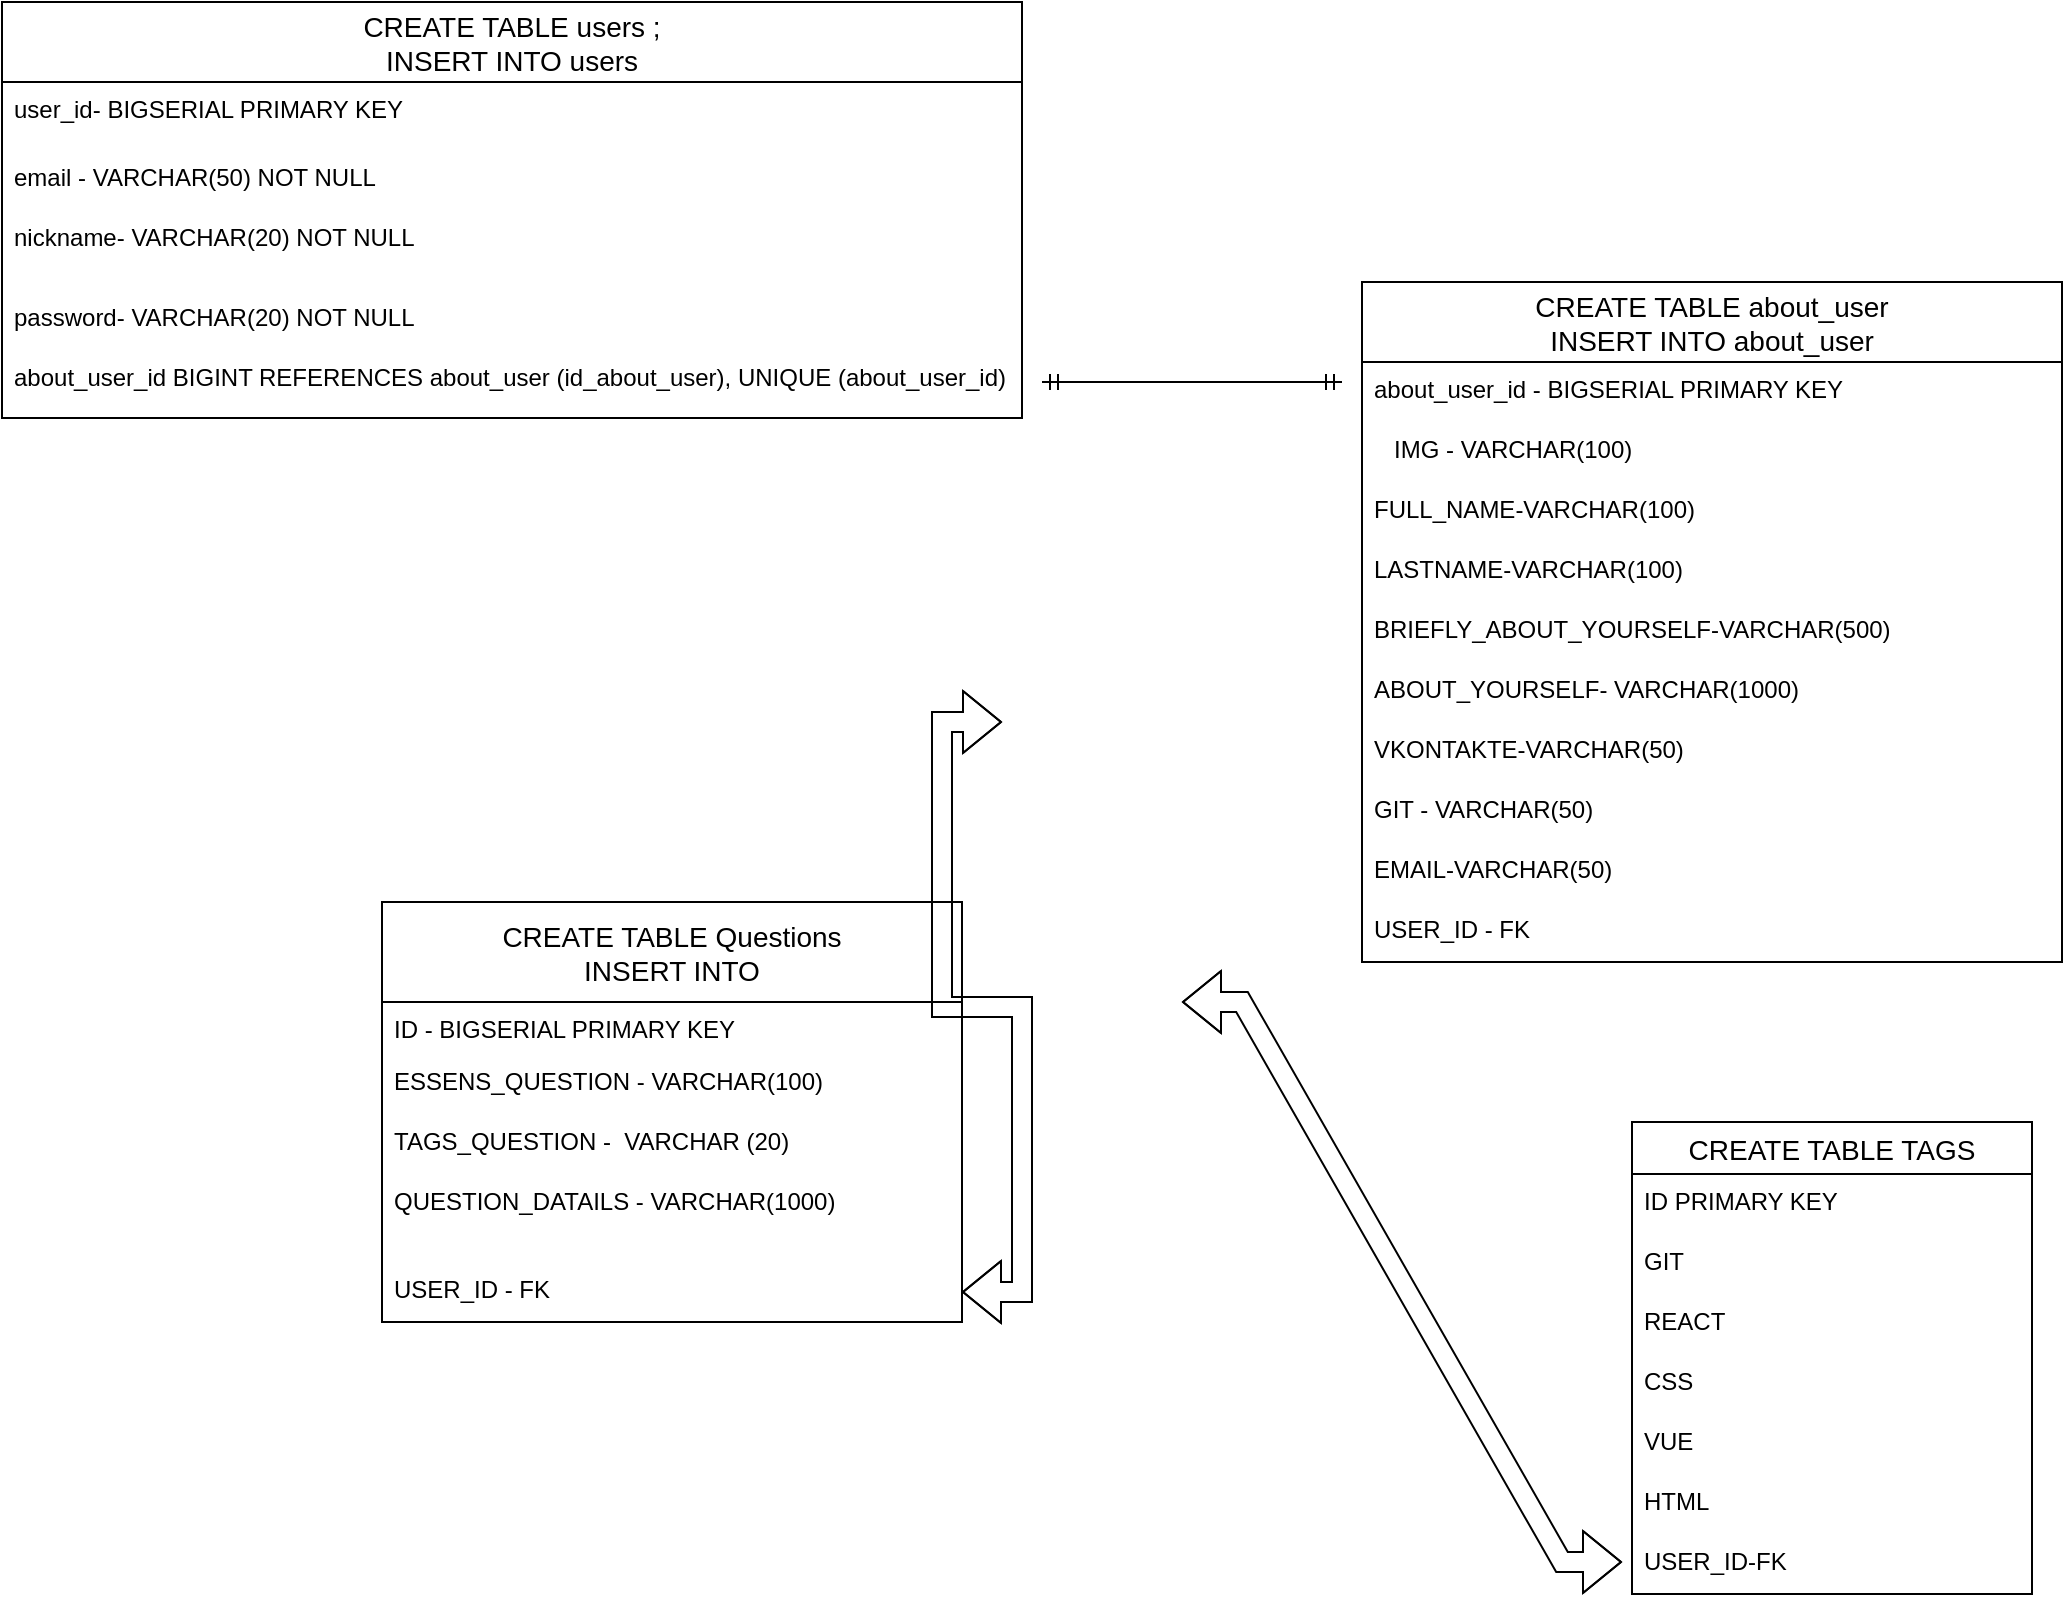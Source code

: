 <mxfile version="20.5.3" type="device"><diagram id="8s-FKrvJV-kWsU2ip_24" name="Страница 1"><mxGraphModel dx="2048" dy="681" grid="1" gridSize="10" guides="1" tooltips="1" connect="1" arrows="1" fold="1" page="1" pageScale="1" pageWidth="827" pageHeight="1169" math="0" shadow="0"><root><mxCell id="0"/><mxCell id="1" parent="0"/><mxCell id="Yctb_64BxATCkwqZee7s-1" value="CREATE TABLE users ;&#10;INSERT INTO users" style="swimlane;fontStyle=0;childLayout=stackLayout;horizontal=1;startSize=40;horizontalStack=0;resizeParent=1;resizeParentMax=0;resizeLast=0;collapsible=1;marginBottom=0;align=center;fontSize=14;" parent="1" vertex="1"><mxGeometry x="-250" y="170" width="510" height="208" as="geometry"/></mxCell><mxCell id="Yctb_64BxATCkwqZee7s-2" value="user_id- BIGSERIAL PRIMARY KEY" style="text;strokeColor=none;fillColor=none;spacingLeft=4;spacingRight=4;overflow=hidden;rotatable=0;points=[[0,0.5],[1,0.5]];portConstraint=eastwest;fontSize=12;" parent="Yctb_64BxATCkwqZee7s-1" vertex="1"><mxGeometry y="40" width="510" height="34" as="geometry"/></mxCell><mxCell id="Yctb_64BxATCkwqZee7s-3" value="email - VARCHAR(50) NOT NULL&#10;" style="text;strokeColor=none;fillColor=none;spacingLeft=4;spacingRight=4;overflow=hidden;rotatable=0;points=[[0,0.5],[1,0.5]];portConstraint=eastwest;fontSize=12;" parent="Yctb_64BxATCkwqZee7s-1" vertex="1"><mxGeometry y="74" width="510" height="30" as="geometry"/></mxCell><mxCell id="Yctb_64BxATCkwqZee7s-4" value="nickname- VARCHAR(20) NOT NULL" style="text;strokeColor=none;fillColor=none;spacingLeft=4;spacingRight=4;overflow=hidden;rotatable=0;points=[[0,0.5],[1,0.5]];portConstraint=eastwest;fontSize=12;" parent="Yctb_64BxATCkwqZee7s-1" vertex="1"><mxGeometry y="104" width="510" height="40" as="geometry"/></mxCell><mxCell id="Yctb_64BxATCkwqZee7s-25" value="password- VARCHAR(20) NOT NULL" style="text;strokeColor=none;fillColor=none;spacingLeft=4;spacingRight=4;overflow=hidden;rotatable=0;points=[[0,0.5],[1,0.5]];portConstraint=eastwest;fontSize=12;" parent="Yctb_64BxATCkwqZee7s-1" vertex="1"><mxGeometry y="144" width="510" height="30" as="geometry"/></mxCell><mxCell id="u3gjNqU_is8y6manxSIu-3" value="about_user_id BIGINT REFERENCES about_user (id_about_user), UNIQUE (about_user_id)" style="text;strokeColor=none;fillColor=none;spacingLeft=4;spacingRight=4;overflow=hidden;rotatable=0;points=[[0,0.5],[1,0.5]];portConstraint=eastwest;fontSize=12;" vertex="1" parent="Yctb_64BxATCkwqZee7s-1"><mxGeometry y="174" width="510" height="34" as="geometry"/></mxCell><mxCell id="Yctb_64BxATCkwqZee7s-5" value="CREATE TABLE about_user&#10;INSERT INTO about_user" style="swimlane;fontStyle=0;childLayout=stackLayout;horizontal=1;startSize=40;horizontalStack=0;resizeParent=1;resizeParentMax=0;resizeLast=0;collapsible=1;marginBottom=0;align=center;fontSize=14;" parent="1" vertex="1"><mxGeometry x="430" y="310" width="350" height="340" as="geometry"/></mxCell><mxCell id="Yctb_64BxATCkwqZee7s-6" value="about_user_id - BIGSERIAL PRIMARY KEY" style="text;strokeColor=none;fillColor=none;spacingLeft=4;spacingRight=4;overflow=hidden;rotatable=0;points=[[0,0.5],[1,0.5]];portConstraint=eastwest;fontSize=12;" parent="Yctb_64BxATCkwqZee7s-5" vertex="1"><mxGeometry y="40" width="350" height="30" as="geometry"/></mxCell><mxCell id="u3gjNqU_is8y6manxSIu-1" value="   IMG - VARCHAR(100) " style="text;strokeColor=none;fillColor=none;spacingLeft=4;spacingRight=4;overflow=hidden;rotatable=0;points=[[0,0.5],[1,0.5]];portConstraint=eastwest;fontSize=12;" vertex="1" parent="Yctb_64BxATCkwqZee7s-5"><mxGeometry y="70" width="350" height="30" as="geometry"/></mxCell><mxCell id="Yctb_64BxATCkwqZee7s-7" value="FULL_NAME-VARCHAR(100) " style="text;strokeColor=none;fillColor=none;spacingLeft=4;spacingRight=4;overflow=hidden;rotatable=0;points=[[0,0.5],[1,0.5]];portConstraint=eastwest;fontSize=12;" parent="Yctb_64BxATCkwqZee7s-5" vertex="1"><mxGeometry y="100" width="350" height="30" as="geometry"/></mxCell><mxCell id="Yctb_64BxATCkwqZee7s-8" value="LASTNAME-VARCHAR(100)" style="text;strokeColor=none;fillColor=none;spacingLeft=4;spacingRight=4;overflow=hidden;rotatable=0;points=[[0,0.5],[1,0.5]];portConstraint=eastwest;fontSize=12;" parent="Yctb_64BxATCkwqZee7s-5" vertex="1"><mxGeometry y="130" width="350" height="30" as="geometry"/></mxCell><mxCell id="Yctb_64BxATCkwqZee7s-29" value="BRIEFLY_ABOUT_YOURSELF-VARCHAR(500) " style="text;strokeColor=none;fillColor=none;spacingLeft=4;spacingRight=4;overflow=hidden;rotatable=0;points=[[0,0.5],[1,0.5]];portConstraint=eastwest;fontSize=12;" parent="Yctb_64BxATCkwqZee7s-5" vertex="1"><mxGeometry y="160" width="350" height="30" as="geometry"/></mxCell><mxCell id="Yctb_64BxATCkwqZee7s-28" value="ABOUT_YOURSELF- VARCHAR(1000) " style="text;strokeColor=none;fillColor=none;spacingLeft=4;spacingRight=4;overflow=hidden;rotatable=0;points=[[0,0.5],[1,0.5]];portConstraint=eastwest;fontSize=12;" parent="Yctb_64BxATCkwqZee7s-5" vertex="1"><mxGeometry y="190" width="350" height="30" as="geometry"/></mxCell><mxCell id="Yctb_64BxATCkwqZee7s-31" value="VKONTAKTE-VARCHAR(50)" style="text;strokeColor=none;fillColor=none;spacingLeft=4;spacingRight=4;overflow=hidden;rotatable=0;points=[[0,0.5],[1,0.5]];portConstraint=eastwest;fontSize=12;" parent="Yctb_64BxATCkwqZee7s-5" vertex="1"><mxGeometry y="220" width="350" height="30" as="geometry"/></mxCell><mxCell id="Yctb_64BxATCkwqZee7s-33" value="GIT - VARCHAR(50)" style="text;strokeColor=none;fillColor=none;spacingLeft=4;spacingRight=4;overflow=hidden;rotatable=0;points=[[0,0.5],[1,0.5]];portConstraint=eastwest;fontSize=12;" parent="Yctb_64BxATCkwqZee7s-5" vertex="1"><mxGeometry y="250" width="350" height="30" as="geometry"/></mxCell><mxCell id="Yctb_64BxATCkwqZee7s-32" value="EMAIL-VARCHAR(50)" style="text;strokeColor=none;fillColor=none;spacingLeft=4;spacingRight=4;overflow=hidden;rotatable=0;points=[[0,0.5],[1,0.5]];portConstraint=eastwest;fontSize=12;" parent="Yctb_64BxATCkwqZee7s-5" vertex="1"><mxGeometry y="280" width="350" height="30" as="geometry"/></mxCell><mxCell id="Yctb_64BxATCkwqZee7s-46" value="USER_ID - FK" style="text;strokeColor=none;fillColor=none;spacingLeft=4;spacingRight=4;overflow=hidden;rotatable=0;points=[[0,0.5],[1,0.5]];portConstraint=eastwest;fontSize=12;" parent="Yctb_64BxATCkwqZee7s-5" vertex="1"><mxGeometry y="310" width="350" height="30" as="geometry"/></mxCell><mxCell id="Yctb_64BxATCkwqZee7s-9" value="CREATE TABLE TAGS" style="swimlane;fontStyle=0;childLayout=stackLayout;horizontal=1;startSize=26;horizontalStack=0;resizeParent=1;resizeParentMax=0;resizeLast=0;collapsible=1;marginBottom=0;align=center;fontSize=14;" parent="1" vertex="1"><mxGeometry x="565" y="730" width="200" height="236" as="geometry"/></mxCell><mxCell id="Yctb_64BxATCkwqZee7s-56" value="ID PRIMARY KEY" style="text;strokeColor=none;fillColor=none;spacingLeft=4;spacingRight=4;overflow=hidden;rotatable=0;points=[[0,0.5],[1,0.5]];portConstraint=eastwest;fontSize=12;" parent="Yctb_64BxATCkwqZee7s-9" vertex="1"><mxGeometry y="26" width="200" height="30" as="geometry"/></mxCell><mxCell id="Yctb_64BxATCkwqZee7s-10" value="GIT" style="text;strokeColor=none;fillColor=none;spacingLeft=4;spacingRight=4;overflow=hidden;rotatable=0;points=[[0,0.5],[1,0.5]];portConstraint=eastwest;fontSize=12;" parent="Yctb_64BxATCkwqZee7s-9" vertex="1"><mxGeometry y="56" width="200" height="30" as="geometry"/></mxCell><mxCell id="Yctb_64BxATCkwqZee7s-11" value="REACT" style="text;strokeColor=none;fillColor=none;spacingLeft=4;spacingRight=4;overflow=hidden;rotatable=0;points=[[0,0.5],[1,0.5]];portConstraint=eastwest;fontSize=12;" parent="Yctb_64BxATCkwqZee7s-9" vertex="1"><mxGeometry y="86" width="200" height="30" as="geometry"/></mxCell><mxCell id="Yctb_64BxATCkwqZee7s-35" value="CSS" style="text;strokeColor=none;fillColor=none;spacingLeft=4;spacingRight=4;overflow=hidden;rotatable=0;points=[[0,0.5],[1,0.5]];portConstraint=eastwest;fontSize=12;" parent="Yctb_64BxATCkwqZee7s-9" vertex="1"><mxGeometry y="116" width="200" height="30" as="geometry"/></mxCell><mxCell id="Yctb_64BxATCkwqZee7s-34" value="VUE" style="text;strokeColor=none;fillColor=none;spacingLeft=4;spacingRight=4;overflow=hidden;rotatable=0;points=[[0,0.5],[1,0.5]];portConstraint=eastwest;fontSize=12;" parent="Yctb_64BxATCkwqZee7s-9" vertex="1"><mxGeometry y="146" width="200" height="30" as="geometry"/></mxCell><mxCell id="Yctb_64BxATCkwqZee7s-12" value="HTML" style="text;strokeColor=none;fillColor=none;spacingLeft=4;spacingRight=4;overflow=hidden;rotatable=0;points=[[0,0.5],[1,0.5]];portConstraint=eastwest;fontSize=12;" parent="Yctb_64BxATCkwqZee7s-9" vertex="1"><mxGeometry y="176" width="200" height="30" as="geometry"/></mxCell><mxCell id="Yctb_64BxATCkwqZee7s-57" value="USER_ID-FK" style="text;strokeColor=none;fillColor=none;spacingLeft=4;spacingRight=4;overflow=hidden;rotatable=0;points=[[0,0.5],[1,0.5]];portConstraint=eastwest;fontSize=12;" parent="Yctb_64BxATCkwqZee7s-9" vertex="1"><mxGeometry y="206" width="200" height="30" as="geometry"/></mxCell><mxCell id="Yctb_64BxATCkwqZee7s-13" value="CREATE TABLE Questions&#10;INSERT INTO" style="swimlane;fontStyle=0;childLayout=stackLayout;horizontal=1;startSize=50;horizontalStack=0;resizeParent=1;resizeParentMax=0;resizeLast=0;collapsible=1;marginBottom=0;align=center;fontSize=14;" parent="1" vertex="1"><mxGeometry x="-60" y="620" width="290" height="210" as="geometry"/></mxCell><mxCell id="Yctb_64BxATCkwqZee7s-14" value="ID - BIGSERIAL PRIMARY KEY" style="text;strokeColor=none;fillColor=none;spacingLeft=4;spacingRight=4;overflow=hidden;rotatable=0;points=[[0,0.5],[1,0.5]];portConstraint=eastwest;fontSize=12;" parent="Yctb_64BxATCkwqZee7s-13" vertex="1"><mxGeometry y="50" width="290" height="26" as="geometry"/></mxCell><mxCell id="Yctb_64BxATCkwqZee7s-15" value="ESSENS_QUESTION - VARCHAR(100)" style="text;strokeColor=none;fillColor=none;spacingLeft=4;spacingRight=4;overflow=hidden;rotatable=0;points=[[0,0.5],[1,0.5]];portConstraint=eastwest;fontSize=12;" parent="Yctb_64BxATCkwqZee7s-13" vertex="1"><mxGeometry y="76" width="290" height="30" as="geometry"/></mxCell><mxCell id="Yctb_64BxATCkwqZee7s-30" value="TAGS_QUESTION -  VARCHAR (20)" style="text;strokeColor=none;fillColor=none;spacingLeft=4;spacingRight=4;overflow=hidden;rotatable=0;points=[[0,0.5],[1,0.5]];portConstraint=eastwest;fontSize=12;" parent="Yctb_64BxATCkwqZee7s-13" vertex="1"><mxGeometry y="106" width="290" height="30" as="geometry"/></mxCell><mxCell id="Yctb_64BxATCkwqZee7s-16" value="QUESTION_DATAILS - VARCHAR(1000)" style="text;strokeColor=none;fillColor=none;spacingLeft=4;spacingRight=4;overflow=hidden;rotatable=0;points=[[0,0.5],[1,0.5]];portConstraint=eastwest;fontSize=12;" parent="Yctb_64BxATCkwqZee7s-13" vertex="1"><mxGeometry y="136" width="290" height="44" as="geometry"/></mxCell><mxCell id="Yctb_64BxATCkwqZee7s-54" value="USER_ID - FK" style="text;strokeColor=none;fillColor=none;spacingLeft=4;spacingRight=4;overflow=hidden;rotatable=0;points=[[0,0.5],[1,0.5]];portConstraint=eastwest;fontSize=12;" parent="Yctb_64BxATCkwqZee7s-13" vertex="1"><mxGeometry y="180" width="290" height="30" as="geometry"/></mxCell><mxCell id="Yctb_64BxATCkwqZee7s-55" value="" style="edgeStyle=entityRelationEdgeStyle;fontSize=12;html=1;endArrow=ERmany;startArrow=ERmany;rounded=0;shape=flexArrow;exitX=1;exitY=0.5;exitDx=0;exitDy=0;" parent="1" source="Yctb_64BxATCkwqZee7s-54" edge="1"><mxGeometry width="100" height="100" relative="1" as="geometry"><mxPoint x="400" y="690" as="sourcePoint"/><mxPoint x="250" y="530" as="targetPoint"/></mxGeometry></mxCell><mxCell id="Yctb_64BxATCkwqZee7s-58" value="" style="edgeStyle=entityRelationEdgeStyle;fontSize=12;html=1;endArrow=ERmany;startArrow=ERmany;rounded=0;shape=flexArrow;" parent="1" edge="1"><mxGeometry width="100" height="100" relative="1" as="geometry"><mxPoint x="340" y="670" as="sourcePoint"/><mxPoint x="560" y="950" as="targetPoint"/></mxGeometry></mxCell><mxCell id="u3gjNqU_is8y6manxSIu-2" value="" style="edgeStyle=entityRelationEdgeStyle;fontSize=12;html=1;endArrow=ERmandOne;startArrow=ERmandOne;rounded=0;" edge="1" parent="1"><mxGeometry width="100" height="100" relative="1" as="geometry"><mxPoint x="270" y="360" as="sourcePoint"/><mxPoint x="420" y="360" as="targetPoint"/></mxGeometry></mxCell></root></mxGraphModel></diagram></mxfile>